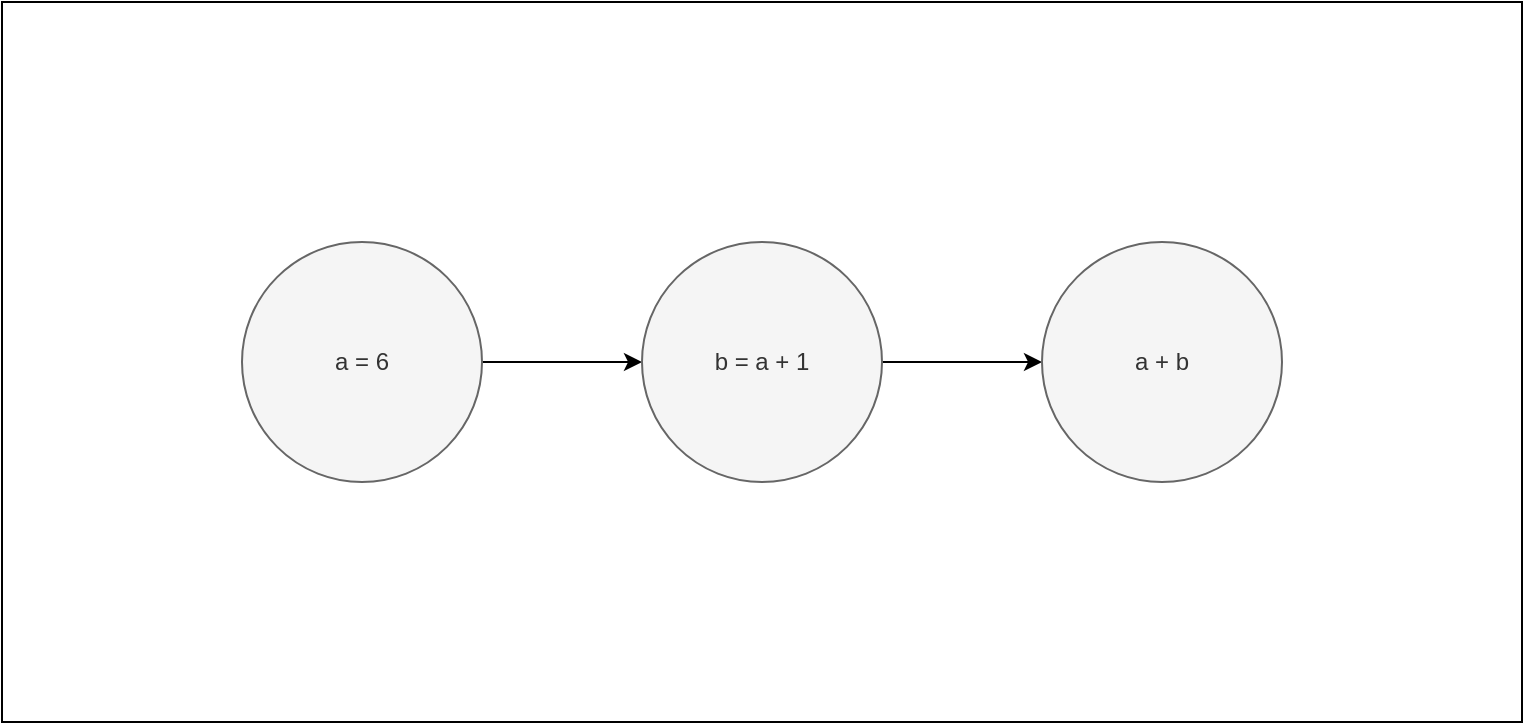 <mxfile version="28.1.2">
  <diagram name="Page-1" id="qK519d3kd7VU2vxUsMH5">
    <mxGraphModel dx="1042" dy="626" grid="1" gridSize="10" guides="1" tooltips="1" connect="1" arrows="1" fold="1" page="1" pageScale="1" pageWidth="850" pageHeight="1100" math="0" shadow="0">
      <root>
        <mxCell id="0" />
        <mxCell id="1" parent="0" />
        <mxCell id="S2fSzjKHqOBQGdU4S3yI-6" value="" style="rounded=0;whiteSpace=wrap;html=1;fillStyle=solid;" parent="1" vertex="1">
          <mxGeometry x="40" y="80" width="760" height="360" as="geometry" />
        </mxCell>
        <mxCell id="S2fSzjKHqOBQGdU4S3yI-4" style="edgeStyle=orthogonalEdgeStyle;rounded=0;orthogonalLoop=1;jettySize=auto;html=1;exitX=1;exitY=0.5;exitDx=0;exitDy=0;" parent="1" source="S2fSzjKHqOBQGdU4S3yI-1" target="S2fSzjKHqOBQGdU4S3yI-2" edge="1">
          <mxGeometry relative="1" as="geometry" />
        </mxCell>
        <mxCell id="S2fSzjKHqOBQGdU4S3yI-1" value="a = 6" style="ellipse;whiteSpace=wrap;html=1;aspect=fixed;fillColor=#f5f5f5;fontColor=#333333;strokeColor=#666666;" parent="1" vertex="1">
          <mxGeometry x="160" y="200" width="120" height="120" as="geometry" />
        </mxCell>
        <mxCell id="S2fSzjKHqOBQGdU4S3yI-5" style="edgeStyle=orthogonalEdgeStyle;rounded=0;orthogonalLoop=1;jettySize=auto;html=1;exitX=1;exitY=0.5;exitDx=0;exitDy=0;" parent="1" source="S2fSzjKHqOBQGdU4S3yI-2" target="S2fSzjKHqOBQGdU4S3yI-3" edge="1">
          <mxGeometry relative="1" as="geometry" />
        </mxCell>
        <mxCell id="S2fSzjKHqOBQGdU4S3yI-2" value="b = a + 1" style="ellipse;whiteSpace=wrap;html=1;aspect=fixed;fillColor=#f5f5f5;fontColor=#333333;strokeColor=#666666;" parent="1" vertex="1">
          <mxGeometry x="360" y="200" width="120" height="120" as="geometry" />
        </mxCell>
        <mxCell id="S2fSzjKHqOBQGdU4S3yI-3" value="a + b" style="ellipse;whiteSpace=wrap;html=1;aspect=fixed;fillColor=#f5f5f5;fontColor=#333333;strokeColor=#666666;direction=south;" parent="1" vertex="1">
          <mxGeometry x="560" y="200" width="120" height="120" as="geometry" />
        </mxCell>
      </root>
    </mxGraphModel>
  </diagram>
</mxfile>
